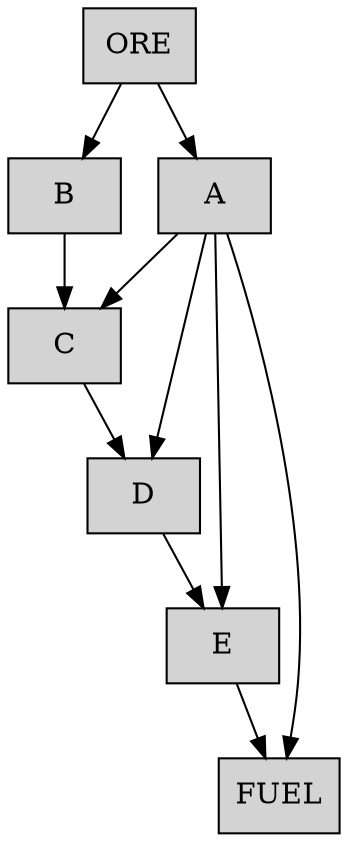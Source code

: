 digraph  graphname {
        node [shape=box style=filled]
		ORE -> A; 
		ORE -> B;
		A -> C;
		B -> C;
        A -> D; 
        C -> D; 
        A -> E;
        D -> E; 
        A -> FUEL; 
        E -> FUEL; 
}